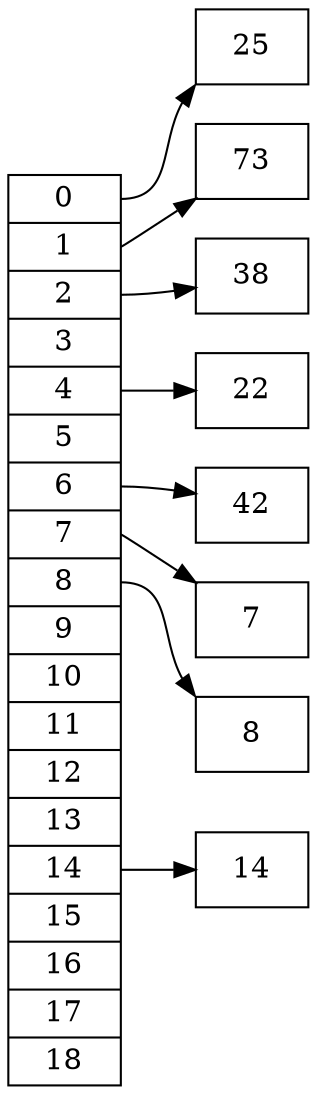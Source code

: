 digraph structs 
{
    rankdir = LR;
    node [shape=record];

    hashTable [label="<f0>0|<f1>1|<f2>2|<f3>3|<f4>4|<f5>5|<f6>6|<f7>7|<f8>8|<f9>9|<f10>10|<f11>11|<f12>12|<f13>13|<f14>14|<f15>15|<f16>16|<f17>17|<f18>18"];
    node_1_0 [label="<f0> 7"];
    node_1_1 [label="<f0> 42"];
    node_1_2 [label="<f0> 25"];
    node_73 [label="<f0> 73"];
    node_14 [label="<f0> 14"];
    node_38 [label="<f0> 38"]
    node_8  [label="<f0> 8"]
    node_22 [label="<f0> 22"]
//    node_34 [label="<f0> 34"]
//    node_11 [label="<f0> 11"]
  
    //{rank = same; node_1_0 node_1_1 }

	hashTable:f7 -> node_1_0:f0;
	hashTable:f6 -> node_1_1:f0;
	hashTable:f0 -> node_1_2:f0;
	hashTable:f1 -> node_73:f0;                       
	hashTable:f14 -> node_14:f0;                      
	hashTable:f2 -> node_38:f0;                       
	hashTable:f8 -> node_8:f0;                        
	hashTable:f4 -> node_22:f0;                       
//	hashTable:f16 -> node_34:f0;                      
//	hashTable:f11 -> node_11:f0;

}

